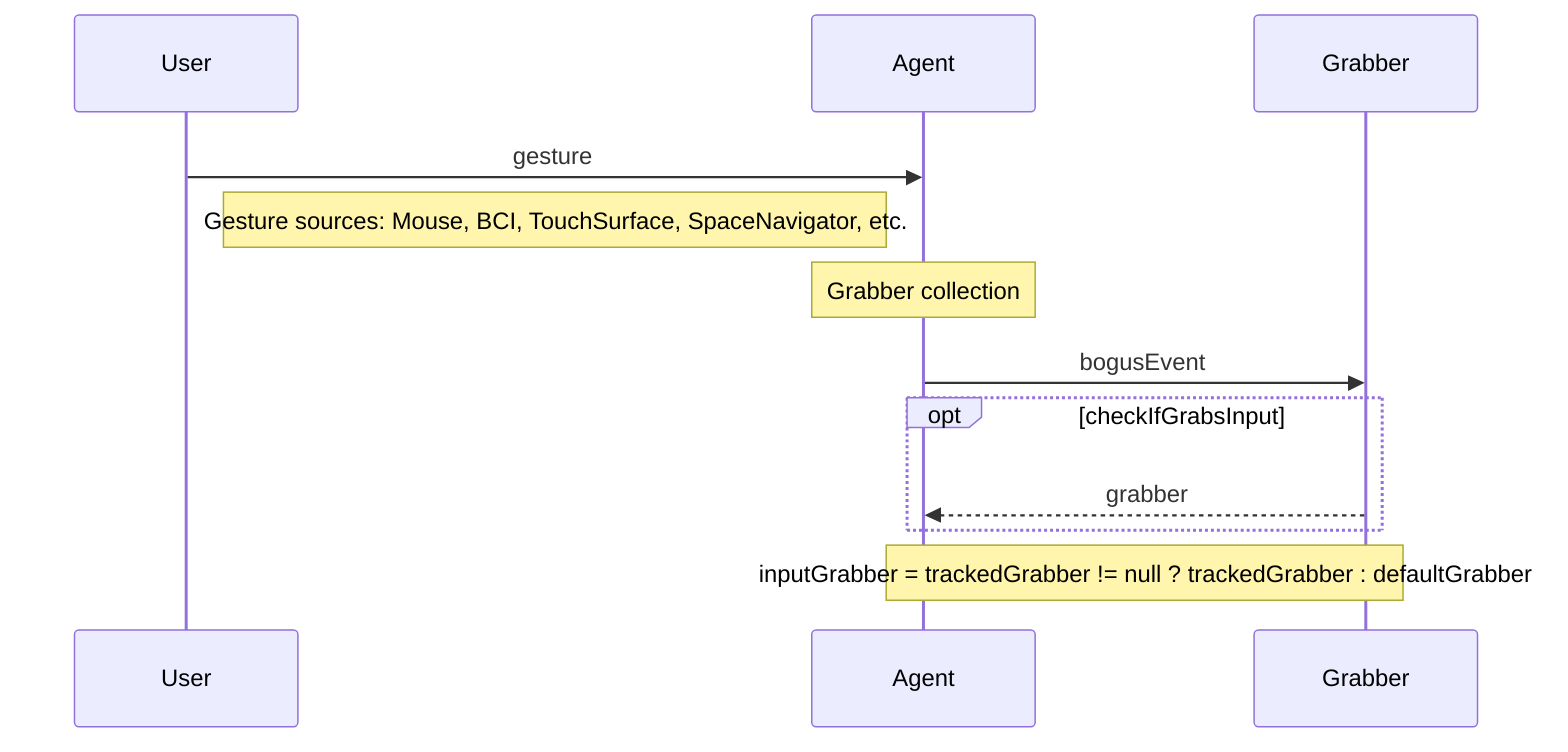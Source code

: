 sequenceDiagram
    User->>Agent: gesture
    Note right of User: Gesture sources: Mouse, BCI, TouchSurface, SpaceNavigator, etc.
    Note over Agent: Grabber collection
    %loop update
        Agent->>Grabber: bogusEvent
    %end
    opt checkIfGrabsInput
        Grabber-->>Agent: grabber
    end
    Note over Agent,Grabber: inputGrabber = trackedGrabber != null ? trackedGrabber : defaultGrabber